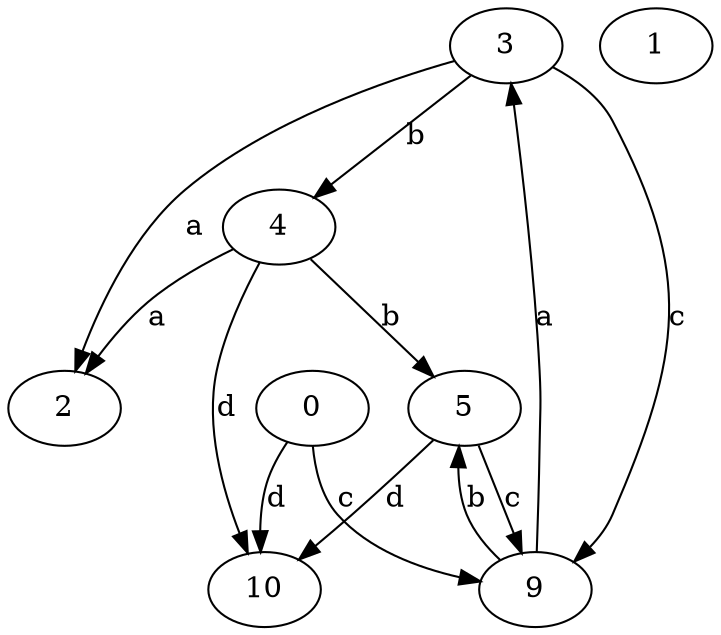 strict digraph  {
2;
3;
4;
5;
0;
9;
10;
1;
3 -> 2  [label=a];
3 -> 4  [label=b];
3 -> 9  [label=c];
4 -> 2  [label=a];
4 -> 5  [label=b];
4 -> 10  [label=d];
5 -> 9  [label=c];
5 -> 10  [label=d];
0 -> 9  [label=c];
0 -> 10  [label=d];
9 -> 3  [label=a];
9 -> 5  [label=b];
}
